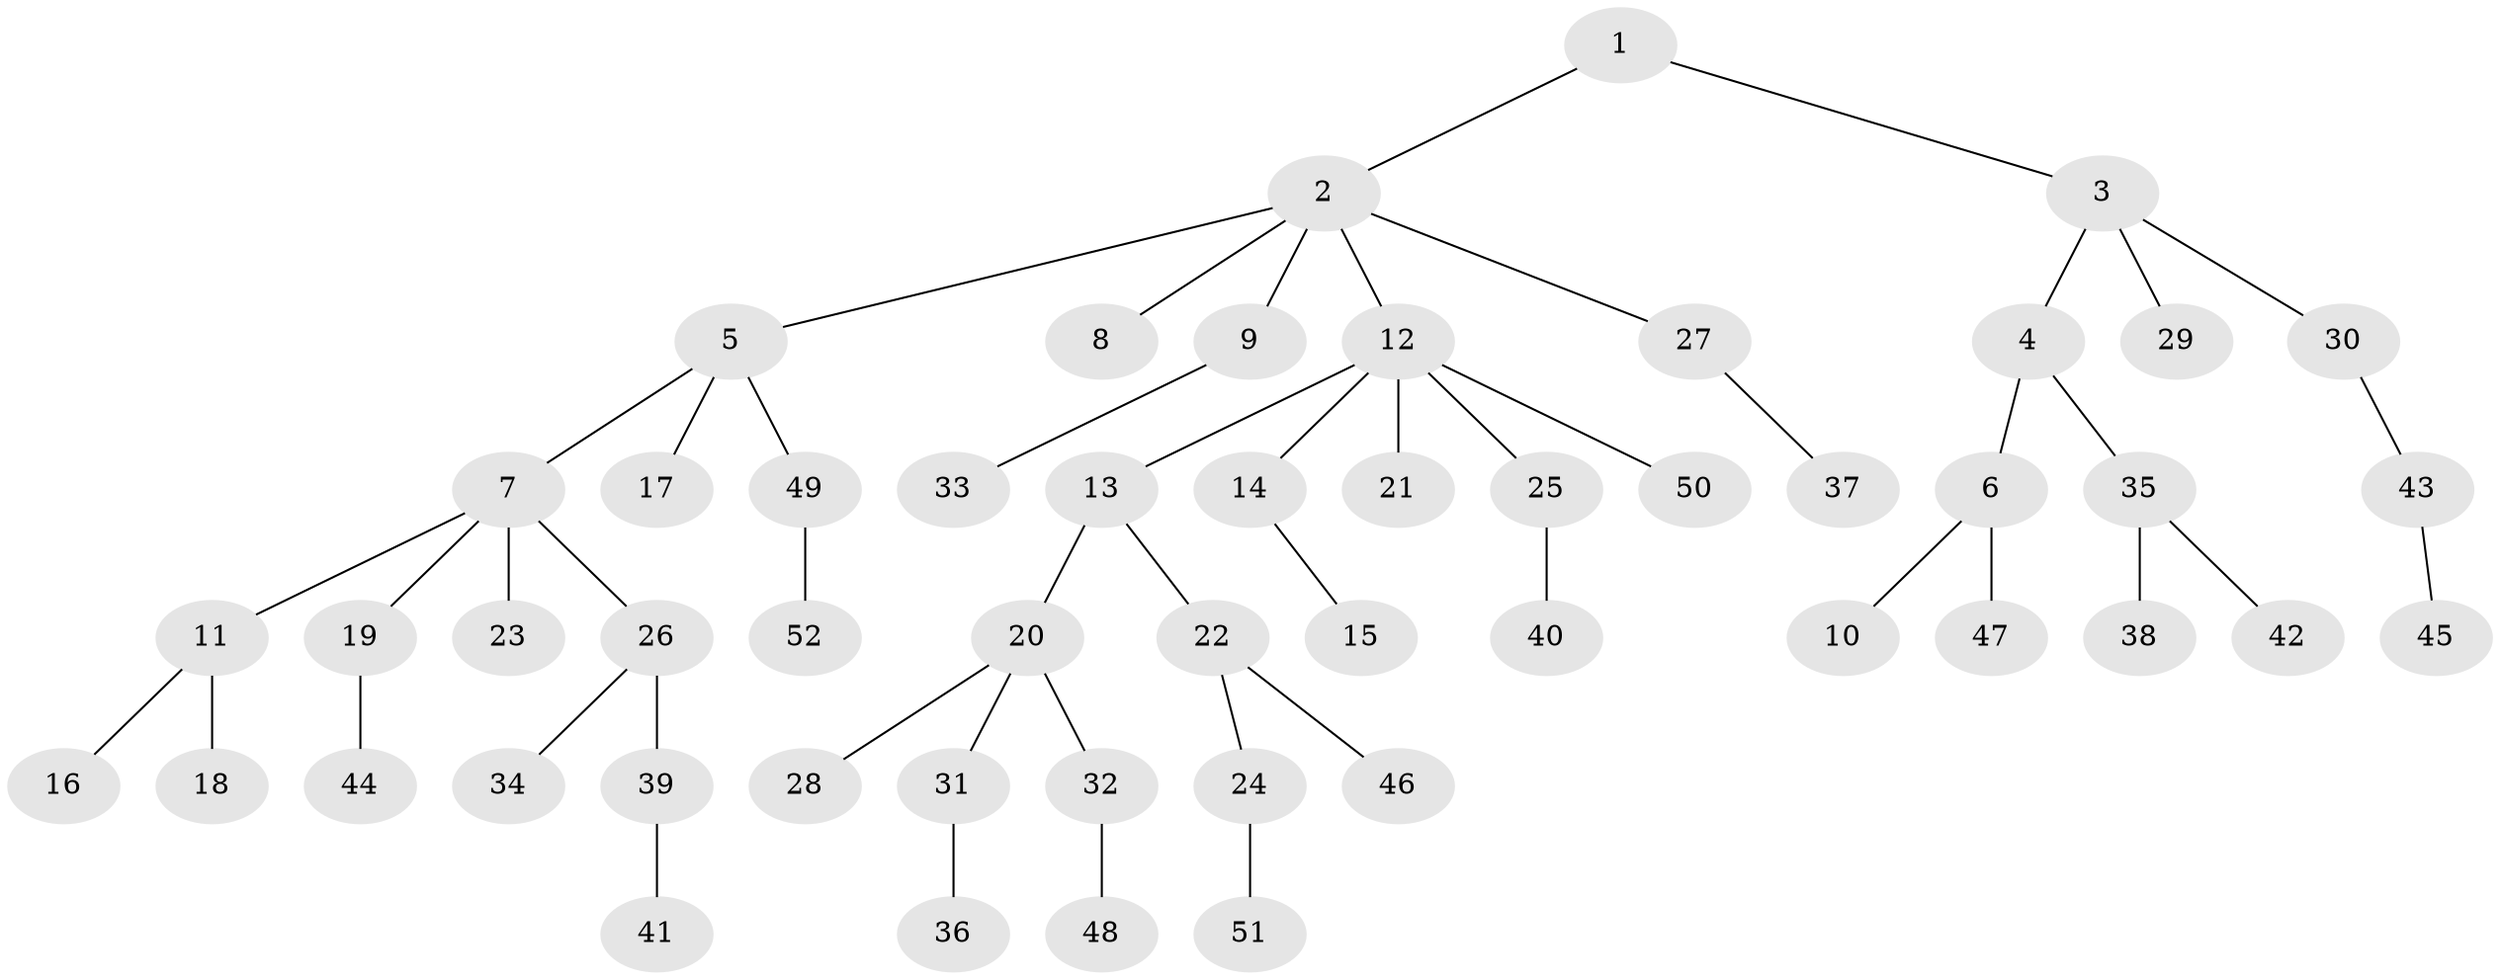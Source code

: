 // coarse degree distribution, {1: 0.75, 2: 0.2, 15: 0.05}
// Generated by graph-tools (version 1.1) at 2025/55/03/04/25 21:55:40]
// undirected, 52 vertices, 51 edges
graph export_dot {
graph [start="1"]
  node [color=gray90,style=filled];
  1;
  2;
  3;
  4;
  5;
  6;
  7;
  8;
  9;
  10;
  11;
  12;
  13;
  14;
  15;
  16;
  17;
  18;
  19;
  20;
  21;
  22;
  23;
  24;
  25;
  26;
  27;
  28;
  29;
  30;
  31;
  32;
  33;
  34;
  35;
  36;
  37;
  38;
  39;
  40;
  41;
  42;
  43;
  44;
  45;
  46;
  47;
  48;
  49;
  50;
  51;
  52;
  1 -- 2;
  1 -- 3;
  2 -- 5;
  2 -- 8;
  2 -- 9;
  2 -- 12;
  2 -- 27;
  3 -- 4;
  3 -- 29;
  3 -- 30;
  4 -- 6;
  4 -- 35;
  5 -- 7;
  5 -- 17;
  5 -- 49;
  6 -- 10;
  6 -- 47;
  7 -- 11;
  7 -- 19;
  7 -- 23;
  7 -- 26;
  9 -- 33;
  11 -- 16;
  11 -- 18;
  12 -- 13;
  12 -- 14;
  12 -- 21;
  12 -- 25;
  12 -- 50;
  13 -- 20;
  13 -- 22;
  14 -- 15;
  19 -- 44;
  20 -- 28;
  20 -- 31;
  20 -- 32;
  22 -- 24;
  22 -- 46;
  24 -- 51;
  25 -- 40;
  26 -- 34;
  26 -- 39;
  27 -- 37;
  30 -- 43;
  31 -- 36;
  32 -- 48;
  35 -- 38;
  35 -- 42;
  39 -- 41;
  43 -- 45;
  49 -- 52;
}
